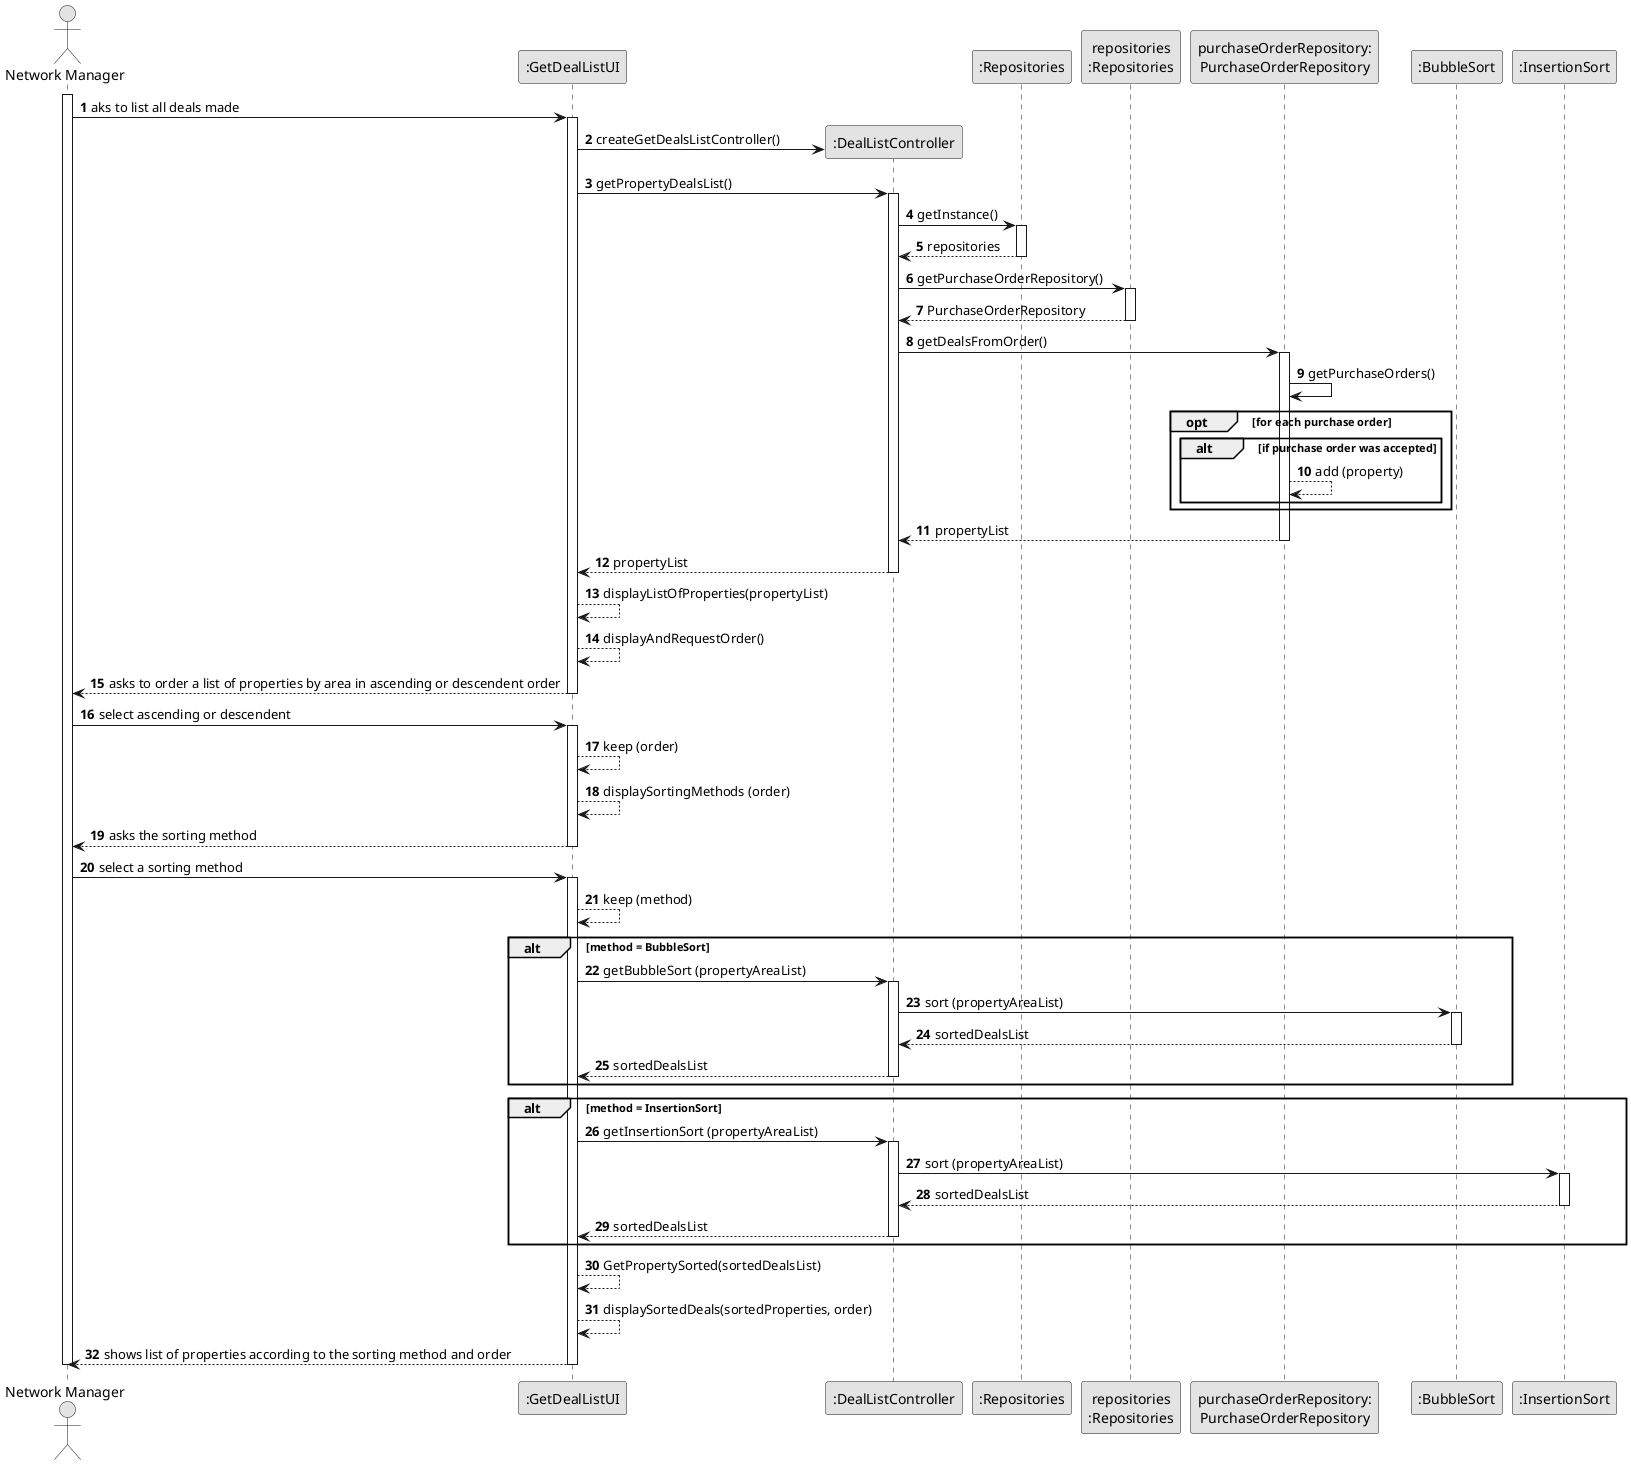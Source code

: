 @startuml
skinparam monochrome true
skinparam packageStyle rectangle
skinparam shadowing false


autonumber

'hide footbox
actor "Network Manager" as NM
participant ":GetDealListUI" as UI
participant ":DealListController" as CTRL
participant ":Repositories" as RepositorySingleton
participant "repositories\n:Repositories" as PLAT
participant "purchaseOrderRepository:\nPurchaseOrderRepository" as OR
participant ":BubbleSort" as MS
participant ":InsertionSort" as HS



activate NM


    NM -> UI : aks to list all deals made

    activate UI
    UI -> CTRL** : createGetDealsListController()

    UI -> CTRL :  getPropertyDealsList()
        activate CTRL


          CTRL -> RepositorySingleton : getInstance()

          activate RepositorySingleton

          RepositorySingleton --> CTRL: repositories
          deactivate RepositorySingleton

         CTRL -> PLAT : getPurchaseOrderRepository()
        activate PLAT

           PLAT --> CTRL : PurchaseOrderRepository
        deactivate PLAT

         CTRL -> OR : getDealsFromOrder()
             activate OR

             OR -> OR : getPurchaseOrders()

             opt  for each purchase order
             alt if purchase order was accepted

             OR --> OR : add (property)
             end

             end opt

             OR --> CTRL : propertyList
             deactivate OR

             CTRL --> UI : propertyList

             deactivate CTRL

             UI --> UI : displayListOfProperties(propertyList)


            UI --> UI : displayAndRequestOrder()

    UI --> NM : asks to order a list of properties by area in ascending or descendent order


    deactivate UI


    NM -> UI : select ascending or descendent

    activate UI
    UI --> UI : keep (order)

    UI --> UI : displaySortingMethods (order)

    UI --> NM : asks the sorting method
    deactivate UI


    NM -> UI : select a sorting method

    activate UI

   UI --> UI : keep (method)
        alt method = BubbleSort
       UI -> CTRL : getBubbleSort (propertyAreaList)
           activate CTRL



            CTRL -> MS : sort (propertyAreaList)
            activate MS
            MS --> CTRL : sortedDealsList
            deactivate MS

            CTRL --> UI : sortedDealsList
            deactivate CTRL
            end

            alt method = InsertionSort
            UI -> CTRL : getInsertionSort (propertyAreaList)
            activate CTRL

            CTRL -> HS : sort (propertyAreaList)
            activate HS
            HS --> CTRL : sortedDealsList
            deactivate HS


           CTRL --> UI : sortedDealsList
           deactivate CTRL
           end

           deactivate CTRL
    UI --> UI : GetPropertySorted(sortedDealsList)


       UI --> UI : displaySortedDeals(sortedProperties, order)

    UI --> NM : shows list of properties according to the sorting method and order

    deactivate UI


deactivate NM

@enduml
